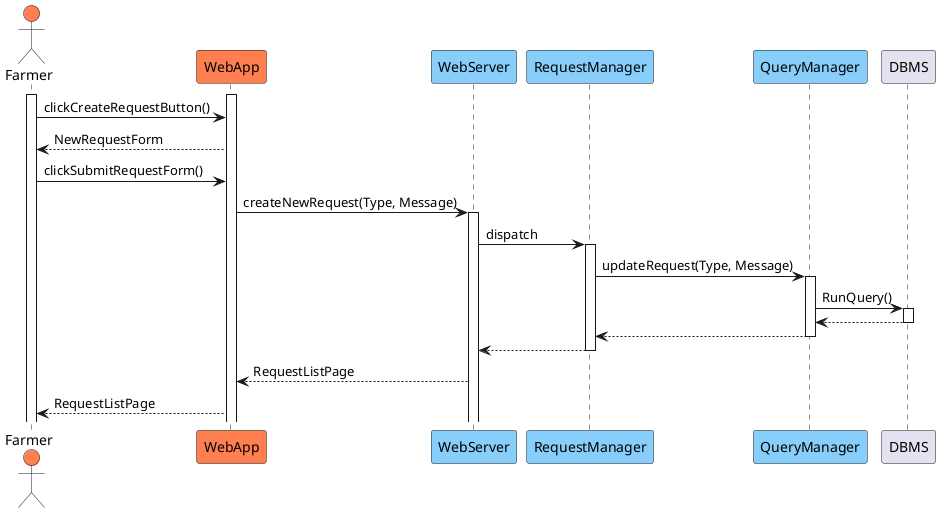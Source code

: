 @startuml
'skinparam style strictuml
'skinparam monochrome true
skinparam actorStyle awsome

actor Farmer #Coral
participant WebApp #Coral
participant WebServer #LightSkyBlue
'participant UserManager #LightSkyBlue
'participant DataMiner #LightSkyBlue
'participant DailyPlanManager #LightSkyBlue
'participant ForumManager #LightSkyBlue
participant RequestManager #LightSkyBlue
'participant WeatherForecastManager #LightSkyBlue

participant QueryManager #LightSkyBlue
participant DBMS

'participant WeatherForecastService #ADD1B2

Activate Farmer
Activate WebApp


Farmer->WebApp: clickCreateRequestButton()

WebApp-->Farmer: NewRequestForm

Farmer->WebApp: clickSubmitRequestForm()

WebApp->WebServer: createNewRequest(Type, Message)
Activate WebServer

WebServer->RequestManager: dispatch
Activate RequestManager

RequestManager->QueryManager: updateRequest(Type, Message)
Activate QueryManager

QueryManager->DBMS: RunQuery()

Activate DBMS

DBMS-->QueryManager : 

Deactivate DBMS
QueryManager-->RequestManager: 

Deactivate QueryManager

RequestManager-->WebServer
Deactivate RequestManager
WebServer-->WebApp: RequestListPage
WebApp-->Farmer: RequestListPage



@enduml
